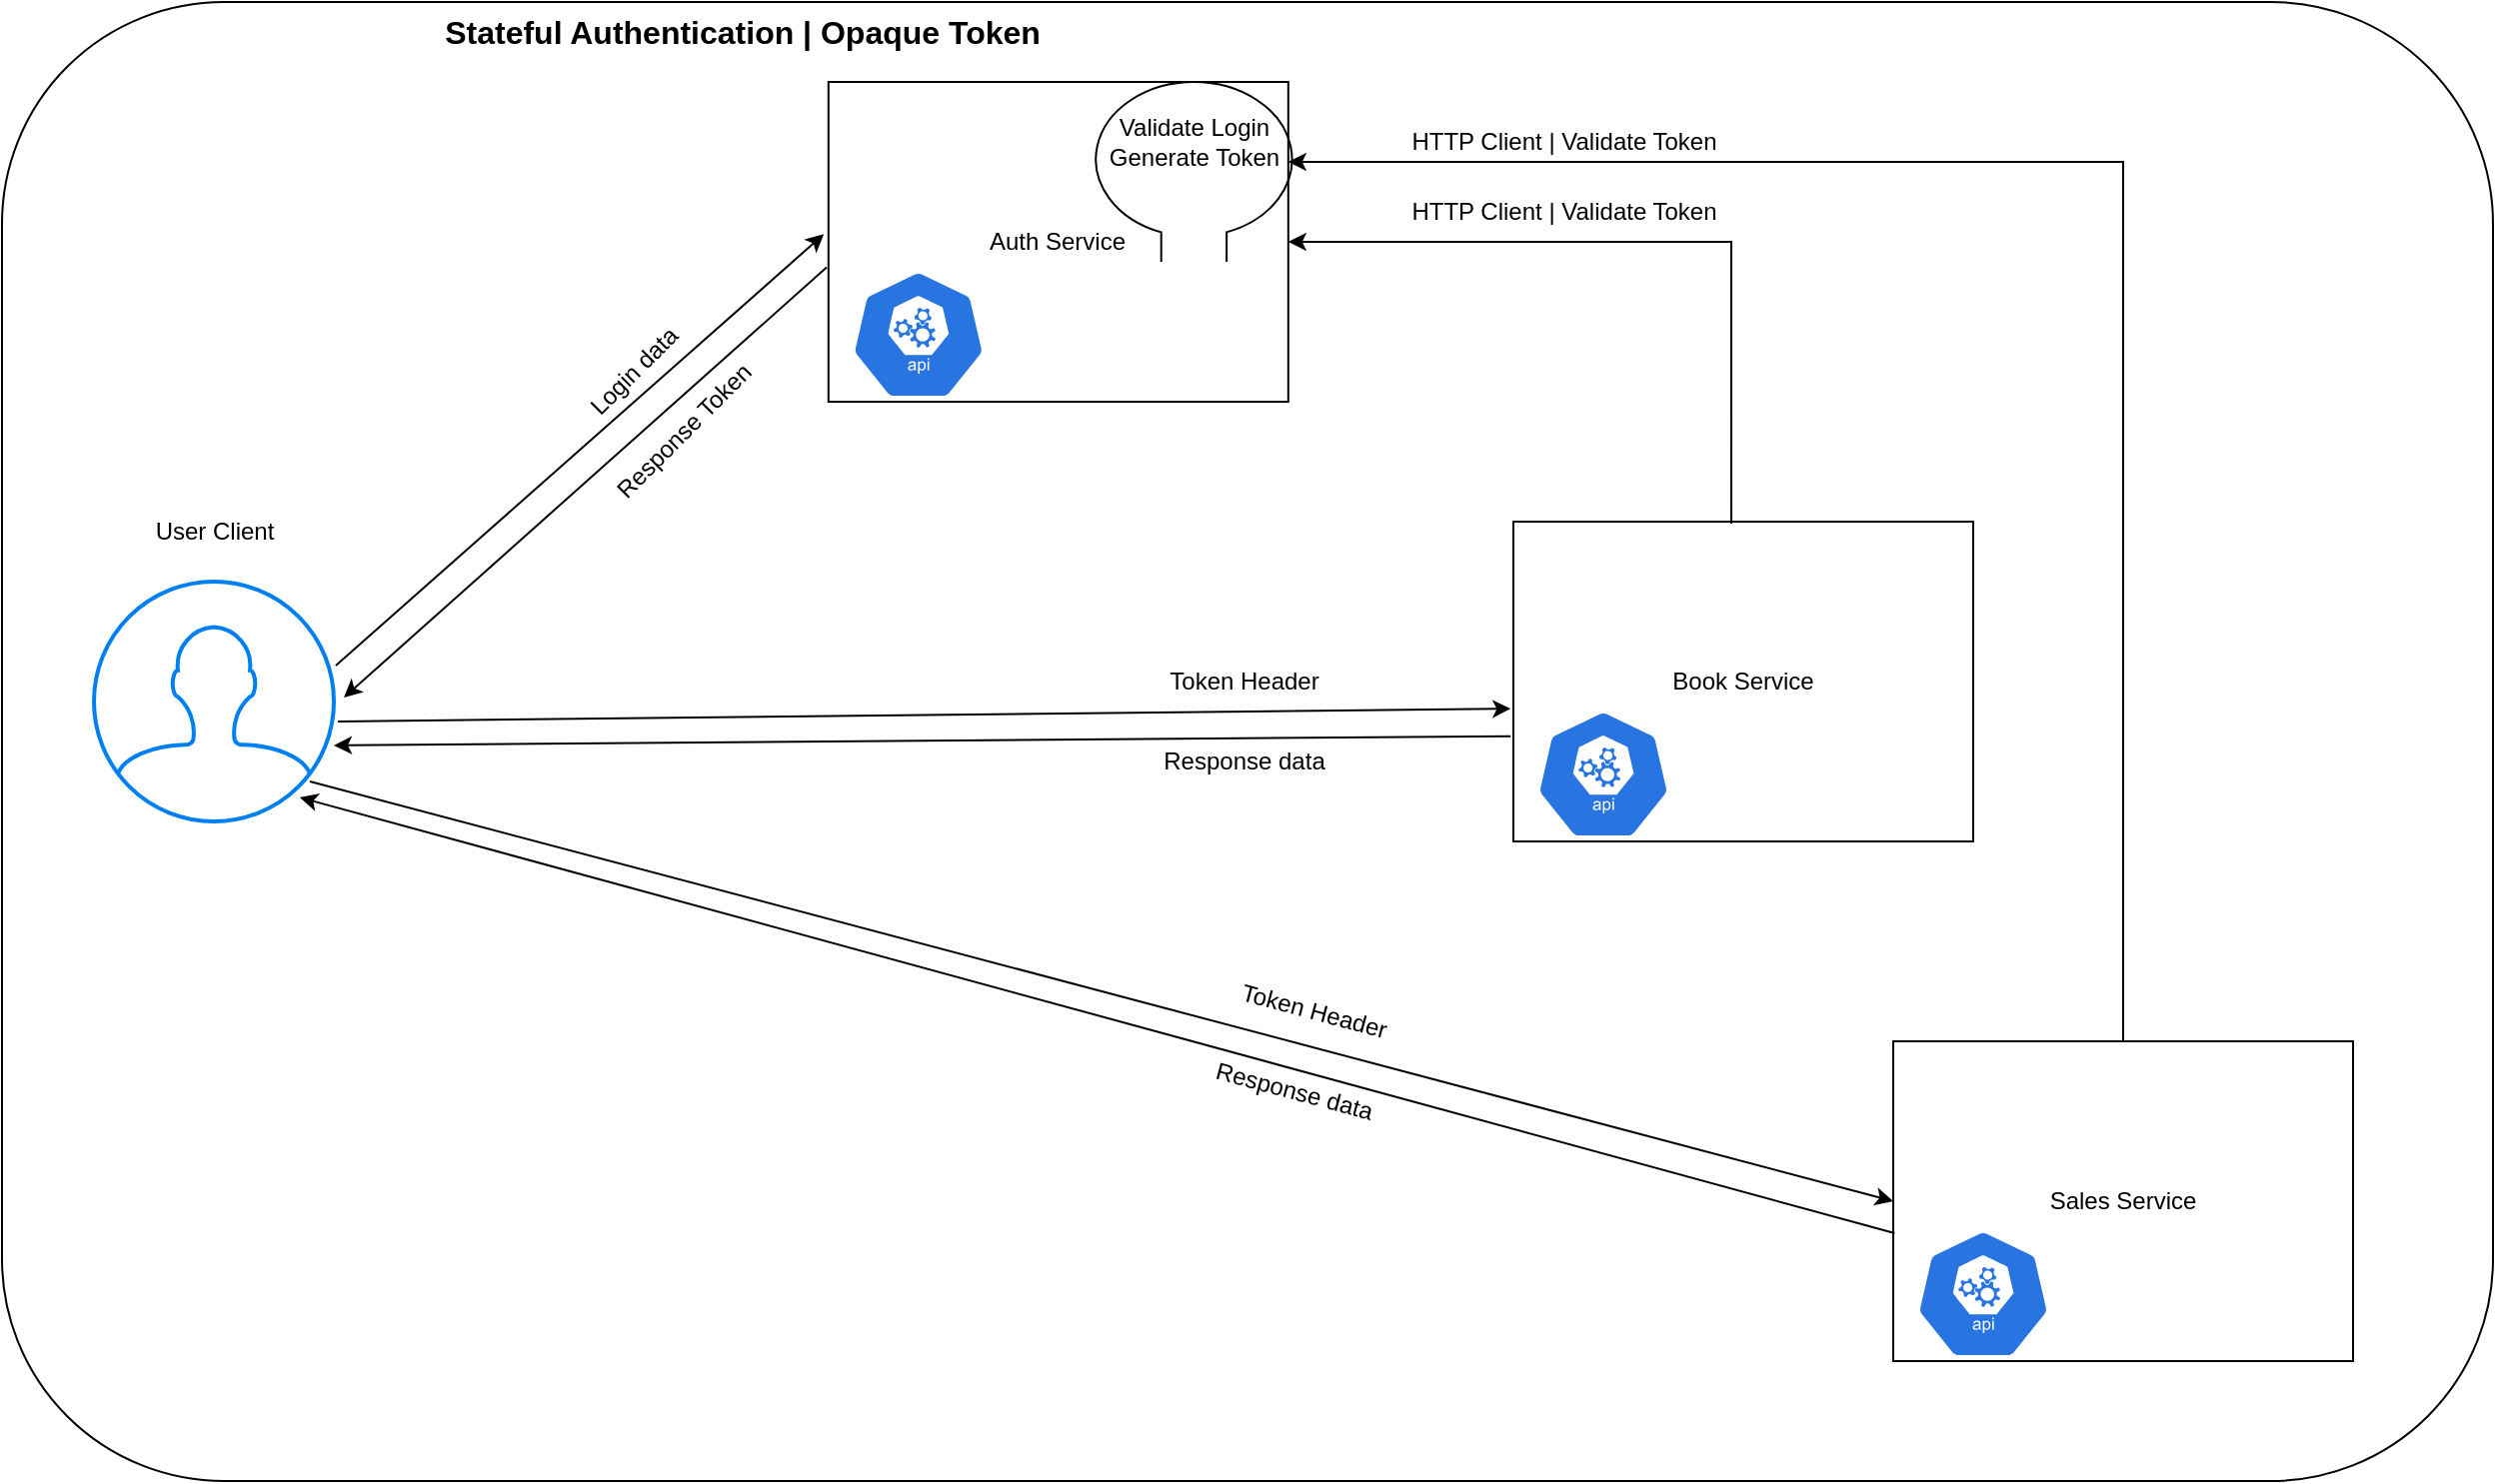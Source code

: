 <mxfile version="20.8.5" type="device"><diagram id="1vCLKZEiFXJR58ENM_x7" name="Página-1"><mxGraphModel dx="1235" dy="1825" grid="1" gridSize="10" guides="1" tooltips="1" connect="1" arrows="1" fold="1" page="1" pageScale="1" pageWidth="827" pageHeight="1169" math="0" shadow="0"><root><mxCell id="0"/><mxCell id="1" parent="0"/><mxCell id="ovN2e8YDACNrM7obAxMS-1" value="" style="rounded=1;whiteSpace=wrap;html=1;fontStyle=1" parent="1" vertex="1"><mxGeometry x="44" y="-130" width="1246" height="740" as="geometry"/></mxCell><mxCell id="ovN2e8YDACNrM7obAxMS-2" value="" style="html=1;verticalLabelPosition=bottom;align=center;labelBackgroundColor=#ffffff;verticalAlign=top;strokeWidth=2;strokeColor=#0080F0;shadow=0;dashed=0;shape=mxgraph.ios7.icons.user;" parent="1" vertex="1"><mxGeometry x="90" y="160" width="120" height="120" as="geometry"/></mxCell><mxCell id="ovN2e8YDACNrM7obAxMS-3" value="" style="endArrow=classic;html=1;rounded=0;exitX=1.008;exitY=0.35;exitDx=0;exitDy=0;exitPerimeter=0;entryX=-0.01;entryY=0.476;entryDx=0;entryDy=0;entryPerimeter=0;" parent="1" source="ovN2e8YDACNrM7obAxMS-2" target="ovN2e8YDACNrM7obAxMS-22" edge="1"><mxGeometry width="50" height="50" relative="1" as="geometry"><mxPoint x="390" y="270" as="sourcePoint"/><mxPoint x="460" y="60" as="targetPoint"/></mxGeometry></mxCell><mxCell id="ovN2e8YDACNrM7obAxMS-4" value="Login data" style="text;html=1;align=center;verticalAlign=middle;resizable=0;points=[];autosize=1;strokeColor=none;fillColor=none;rotation=-45;" parent="1" vertex="1"><mxGeometry x="320" y="40" width="80" height="30" as="geometry"/></mxCell><mxCell id="ovN2e8YDACNrM7obAxMS-5" value="" style="endArrow=classic;html=1;rounded=0;entryX=1.042;entryY=0.483;entryDx=0;entryDy=0;entryPerimeter=0;exitX=-0.004;exitY=0.58;exitDx=0;exitDy=0;exitPerimeter=0;" parent="1" source="ovN2e8YDACNrM7obAxMS-22" target="ovN2e8YDACNrM7obAxMS-2" edge="1"><mxGeometry width="50" height="50" relative="1" as="geometry"><mxPoint x="460" y="90" as="sourcePoint"/><mxPoint x="440" y="220" as="targetPoint"/></mxGeometry></mxCell><mxCell id="ovN2e8YDACNrM7obAxMS-6" value="Response Token" style="text;html=1;align=center;verticalAlign=middle;resizable=0;points=[];autosize=1;strokeColor=none;fillColor=none;rotation=-45;" parent="1" vertex="1"><mxGeometry x="330" y="70" width="110" height="30" as="geometry"/></mxCell><mxCell id="ovN2e8YDACNrM7obAxMS-7" value="User Client" style="text;html=1;align=center;verticalAlign=middle;resizable=0;points=[];autosize=1;strokeColor=none;fillColor=none;" parent="1" vertex="1"><mxGeometry x="110" y="120" width="80" height="30" as="geometry"/></mxCell><mxCell id="ovN2e8YDACNrM7obAxMS-8" value="Book Service" style="rounded=0;whiteSpace=wrap;html=1;" parent="1" vertex="1"><mxGeometry x="800" y="130" width="230" height="160" as="geometry"/></mxCell><mxCell id="ovN2e8YDACNrM7obAxMS-9" value="Sales Service" style="rounded=0;whiteSpace=wrap;html=1;" parent="1" vertex="1"><mxGeometry x="990" y="390" width="230" height="160" as="geometry"/></mxCell><mxCell id="ovN2e8YDACNrM7obAxMS-10" value="" style="endArrow=classic;html=1;rounded=0;exitX=1.017;exitY=0.583;exitDx=0;exitDy=0;exitPerimeter=0;entryX=-0.006;entryY=0.585;entryDx=0;entryDy=0;entryPerimeter=0;" parent="1" source="ovN2e8YDACNrM7obAxMS-2" target="ovN2e8YDACNrM7obAxMS-8" edge="1"><mxGeometry width="50" height="50" relative="1" as="geometry"><mxPoint x="220.96" y="212" as="sourcePoint"/><mxPoint x="470" y="95" as="targetPoint"/></mxGeometry></mxCell><mxCell id="ovN2e8YDACNrM7obAxMS-11" value="Token Header" style="text;html=1;align=center;verticalAlign=middle;resizable=0;points=[];autosize=1;strokeColor=none;fillColor=none;" parent="1" vertex="1"><mxGeometry x="620" y="195" width="90" height="30" as="geometry"/></mxCell><mxCell id="ovN2e8YDACNrM7obAxMS-12" value="" style="endArrow=classic;html=1;rounded=0;exitX=-0.006;exitY=0.671;exitDx=0;exitDy=0;exitPerimeter=0;entryX=1;entryY=0.683;entryDx=0;entryDy=0;entryPerimeter=0;" parent="1" source="ovN2e8YDACNrM7obAxMS-8" target="ovN2e8YDACNrM7obAxMS-2" edge="1"><mxGeometry width="50" height="50" relative="1" as="geometry"><mxPoint x="390" y="300" as="sourcePoint"/><mxPoint x="220" y="250" as="targetPoint"/></mxGeometry></mxCell><mxCell id="ovN2e8YDACNrM7obAxMS-13" value="Response data" style="text;html=1;align=center;verticalAlign=middle;resizable=0;points=[];autosize=1;strokeColor=none;fillColor=none;" parent="1" vertex="1"><mxGeometry x="615" y="235" width="100" height="30" as="geometry"/></mxCell><mxCell id="ovN2e8YDACNrM7obAxMS-14" value="" style="endArrow=classic;html=1;rounded=0;exitX=0.9;exitY=0.833;exitDx=0;exitDy=0;exitPerimeter=0;entryX=0;entryY=0.5;entryDx=0;entryDy=0;" parent="1" source="ovN2e8YDACNrM7obAxMS-2" target="ovN2e8YDACNrM7obAxMS-9" edge="1"><mxGeometry width="50" height="50" relative="1" as="geometry"><mxPoint x="222.04" y="239.96" as="sourcePoint"/><mxPoint x="470" y="235" as="targetPoint"/></mxGeometry></mxCell><mxCell id="ovN2e8YDACNrM7obAxMS-16" value="" style="endArrow=classic;html=1;rounded=0;exitX=0.003;exitY=0.6;exitDx=0;exitDy=0;entryX=0.858;entryY=0.9;entryDx=0;entryDy=0;entryPerimeter=0;exitPerimeter=0;" parent="1" source="ovN2e8YDACNrM7obAxMS-9" target="ovN2e8YDACNrM7obAxMS-2" edge="1"><mxGeometry width="50" height="50" relative="1" as="geometry"><mxPoint x="468.98" y="246.97" as="sourcePoint"/><mxPoint x="190" y="280" as="targetPoint"/></mxGeometry></mxCell><mxCell id="ovN2e8YDACNrM7obAxMS-17" value="Response data" style="text;html=1;align=center;verticalAlign=middle;resizable=0;points=[];autosize=1;strokeColor=none;fillColor=none;rotation=15;" parent="1" vertex="1"><mxGeometry x="640" y="400" width="100" height="30" as="geometry"/></mxCell><mxCell id="ovN2e8YDACNrM7obAxMS-22" value="&lt;div&gt;Auth Service&lt;/div&gt;" style="rounded=0;whiteSpace=wrap;html=1;" parent="1" vertex="1"><mxGeometry x="457.4" y="-90" width="230" height="160" as="geometry"/></mxCell><mxCell id="ovN2e8YDACNrM7obAxMS-23" value="" style="verticalLabelPosition=bottom;shadow=0;dashed=0;align=center;html=1;verticalAlign=top;shape=mxgraph.electrical.radio.loop_antenna;" parent="1" vertex="1"><mxGeometry x="587.8" y="-90" width="104.8" height="90" as="geometry"/></mxCell><mxCell id="ovN2e8YDACNrM7obAxMS-24" value="&lt;div&gt;Validate Login&lt;br&gt;&lt;/div&gt;&lt;div&gt;Generate Token&lt;br&gt;&lt;/div&gt;" style="text;html=1;align=center;verticalAlign=middle;resizable=0;points=[];autosize=1;strokeColor=none;fillColor=none;" parent="1" vertex="1"><mxGeometry x="585.2" y="-80" width="110" height="40" as="geometry"/></mxCell><mxCell id="ovN2e8YDACNrM7obAxMS-25" value="&lt;b style=&quot;font-size: 16px;&quot;&gt;Stateful Authentication | Opaque Token&lt;br style=&quot;font-size: 16px;&quot;&gt;&lt;/b&gt;" style="text;html=1;align=center;verticalAlign=middle;resizable=0;points=[];autosize=1;strokeColor=none;fillColor=none;fontSize=16;" parent="1" vertex="1"><mxGeometry x="254" y="-130" width="320" height="30" as="geometry"/></mxCell><mxCell id="ovN2e8YDACNrM7obAxMS-26" value="Token Header" style="text;html=1;align=center;verticalAlign=middle;resizable=0;points=[];autosize=1;strokeColor=none;fillColor=none;rotation=15;" parent="1" vertex="1"><mxGeometry x="655" y="360" width="90" height="30" as="geometry"/></mxCell><mxCell id="ovN2e8YDACNrM7obAxMS-27" value="" style="endArrow=classic;html=1;rounded=0;entryX=1;entryY=0.5;entryDx=0;entryDy=0;exitX=0.474;exitY=0.006;exitDx=0;exitDy=0;exitPerimeter=0;" parent="1" source="ovN2e8YDACNrM7obAxMS-8" target="ovN2e8YDACNrM7obAxMS-22" edge="1"><mxGeometry width="50" height="50" relative="1" as="geometry"><mxPoint x="730" y="190" as="sourcePoint"/><mxPoint x="780" y="140" as="targetPoint"/><Array as="points"><mxPoint x="909" y="-10"/></Array></mxGeometry></mxCell><mxCell id="ovN2e8YDACNrM7obAxMS-28" value="HTTP Client | Validate Token" style="text;html=1;align=center;verticalAlign=middle;resizable=0;points=[];autosize=1;strokeColor=none;fillColor=none;" parent="1" vertex="1"><mxGeometry x="740" y="-40" width="170" height="30" as="geometry"/></mxCell><mxCell id="ovN2e8YDACNrM7obAxMS-29" value="" style="endArrow=classic;html=1;rounded=0;entryX=1;entryY=0.25;entryDx=0;entryDy=0;exitX=0.5;exitY=0;exitDx=0;exitDy=0;" parent="1" source="ovN2e8YDACNrM7obAxMS-9" target="ovN2e8YDACNrM7obAxMS-22" edge="1"><mxGeometry width="50" height="50" relative="1" as="geometry"><mxPoint x="730" as="sourcePoint"/><mxPoint x="780" y="-50" as="targetPoint"/><Array as="points"><mxPoint x="1105" y="-50"/></Array></mxGeometry></mxCell><mxCell id="ovN2e8YDACNrM7obAxMS-30" value="HTTP Client | Validate Token" style="text;html=1;align=center;verticalAlign=middle;resizable=0;points=[];autosize=1;strokeColor=none;fillColor=none;" parent="1" vertex="1"><mxGeometry x="740" y="-75" width="170" height="30" as="geometry"/></mxCell><mxCell id="ArHAOVNFi6TB6pnl3oRA-1" value="" style="sketch=0;html=1;dashed=0;whitespace=wrap;fillColor=#2875E2;strokeColor=#ffffff;points=[[0.005,0.63,0],[0.1,0.2,0],[0.9,0.2,0],[0.5,0,0],[0.995,0.63,0],[0.72,0.99,0],[0.5,1,0],[0.28,0.99,0]];verticalLabelPosition=bottom;align=center;verticalAlign=top;shape=mxgraph.kubernetes.icon;prIcon=api" vertex="1" parent="1"><mxGeometry x="457.4" y="4" width="90" height="65" as="geometry"/></mxCell><mxCell id="ArHAOVNFi6TB6pnl3oRA-2" value="" style="sketch=0;html=1;dashed=0;whitespace=wrap;fillColor=#2875E2;strokeColor=#ffffff;points=[[0.005,0.63,0],[0.1,0.2,0],[0.9,0.2,0],[0.5,0,0],[0.995,0.63,0],[0.72,0.99,0],[0.5,1,0],[0.28,0.99,0]];verticalLabelPosition=bottom;align=center;verticalAlign=top;shape=mxgraph.kubernetes.icon;prIcon=api" vertex="1" parent="1"><mxGeometry x="800" y="224" width="90" height="65" as="geometry"/></mxCell><mxCell id="ArHAOVNFi6TB6pnl3oRA-3" value="" style="sketch=0;html=1;dashed=0;whitespace=wrap;fillColor=#2875E2;strokeColor=#ffffff;points=[[0.005,0.63,0],[0.1,0.2,0],[0.9,0.2,0],[0.5,0,0],[0.995,0.63,0],[0.72,0.99,0],[0.5,1,0],[0.28,0.99,0]];verticalLabelPosition=bottom;align=center;verticalAlign=top;shape=mxgraph.kubernetes.icon;prIcon=api" vertex="1" parent="1"><mxGeometry x="990" y="484" width="90" height="65" as="geometry"/></mxCell></root></mxGraphModel></diagram></mxfile>